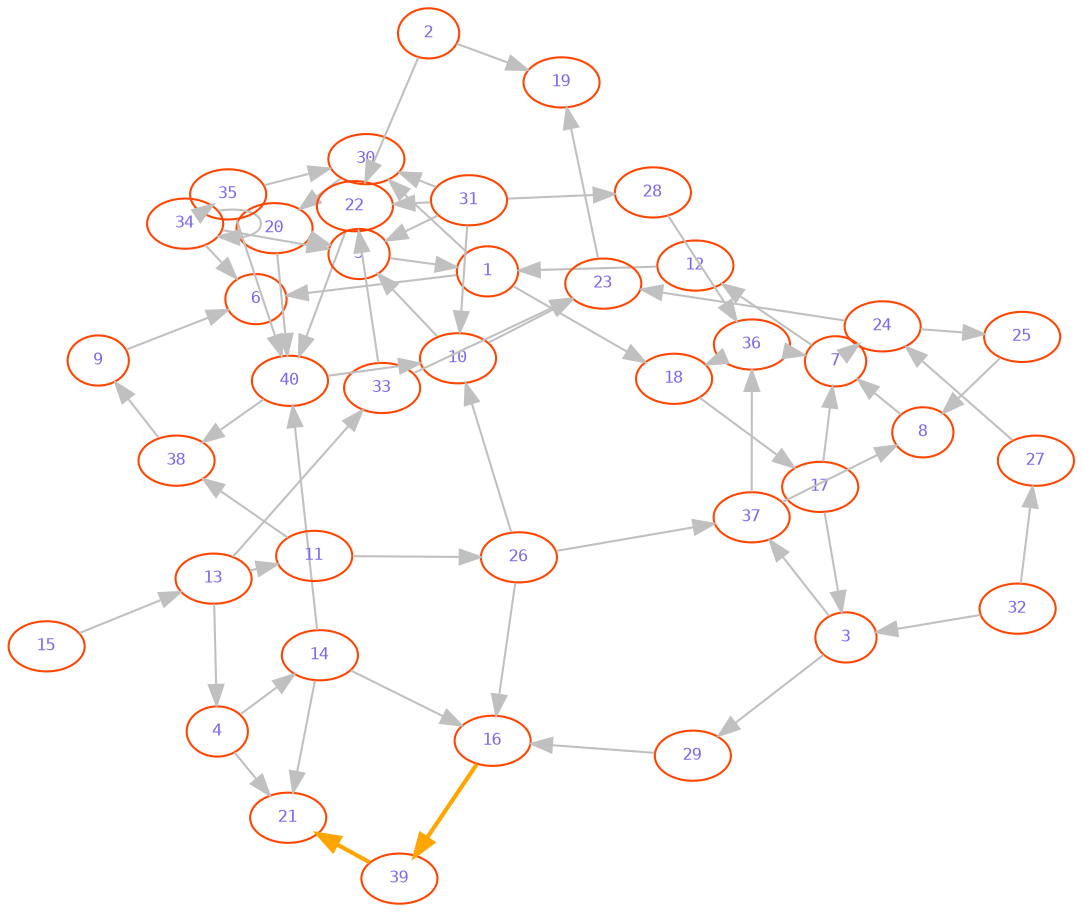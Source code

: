 digraph graphTF {
	graph [layout=sfdp]
	node [color=orangered fontcolor=mediumslateblue fontname=monospace fontsize=8 height=0.1 width=0.1]
	edge [color=gray fontname=monospace fontsize=8]
	39 -> 21 [color=orange dir=forward penwidth=2]
	16 -> 39 [color=orange dir=forward penwidth=2]
	1 -> 6
	1 -> 18
	1 -> 30
	2 -> 19
	2 -> 22
	3 -> 29
	3 -> 37
	4 -> 14
	4 -> 21
	5 -> 1
	7 -> 12
	7 -> 24
	8 -> 7
	9 -> 6
	10 -> 5
	10 -> 23
	11 -> 26
	11 -> 38
	12 -> 1
	13 -> 4
	13 -> 11
	13 -> 33
	14 -> 16
	14 -> 21
	14 -> 40
	15 -> 13
	17 -> 3
	17 -> 7
	18 -> 17
	20 -> 5
	20 -> 40
	22 -> 40
	23 -> 19
	24 -> 23
	24 -> 25
	25 -> 8
	26 -> 10
	26 -> 16
	26 -> 37
	27 -> 24
	28 -> 36
	29 -> 16
	30 -> 20
	31 -> 5
	31 -> 10
	31 -> 22
	31 -> 28
	31 -> 30
	32 -> 3
	32 -> 27
	33 -> 22
	33 -> 23
	34 -> 5
	34 -> 6
	34 -> 34
	34 -> 35
	35 -> 30
	35 -> 40
	36 -> 7
	36 -> 18
	37 -> 8
	37 -> 36
	38 -> 9
	40 -> 10
	40 -> 38
}

